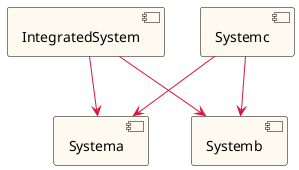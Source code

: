 ''''''''''''''''''''''''''''''''''''''''''
''                                      ''
''  AUTOGENERATED CODE -- DO NOT EDIT!  ''
''                                      ''
''''''''''''''''''''''''''''''''''''''''''

@startuml
hide stereotype
scale max 16384 height
skinparam component {
  BackgroundColor FloralWhite
  BorderColor Black
  ArrowColor Crimson
}
[IntegratedSystem] as _0 <<highlight>>
[Systema] as _1 <<highlight>>
_0 --> _1
[Systemb] as _2 <<highlight>>
_0 --> _2
[Systemc] as _3
_3 --> _1
_3 --> _2
@enduml